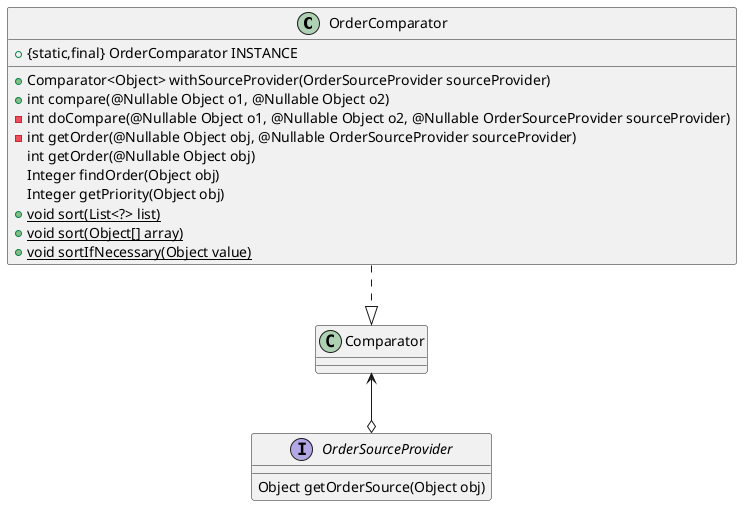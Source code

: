 @startuml

class OrderComparator{
    + {static,final} OrderComparator INSTANCE
    + Comparator<Object> withSourceProvider(OrderSourceProvider sourceProvider)
    + int compare(@Nullable Object o1, @Nullable Object o2)
    - int doCompare(@Nullable Object o1, @Nullable Object o2, @Nullable OrderSourceProvider sourceProvider)
    - int getOrder(@Nullable Object obj, @Nullable OrderSourceProvider sourceProvider)
      int getOrder(@Nullable Object obj)
      Integer findOrder(Object obj)
      Integer getPriority(Object obj)
    + {static} void sort(List<?> list)
    + {static} void sort(Object[] array)
    + {static} void sortIfNecessary(Object value)
}
interface OrderSourceProvider{
   Object getOrderSource(Object obj)
}
OrderComparator ..|> Comparator
Comparator <--o OrderSourceProvider
@enduml